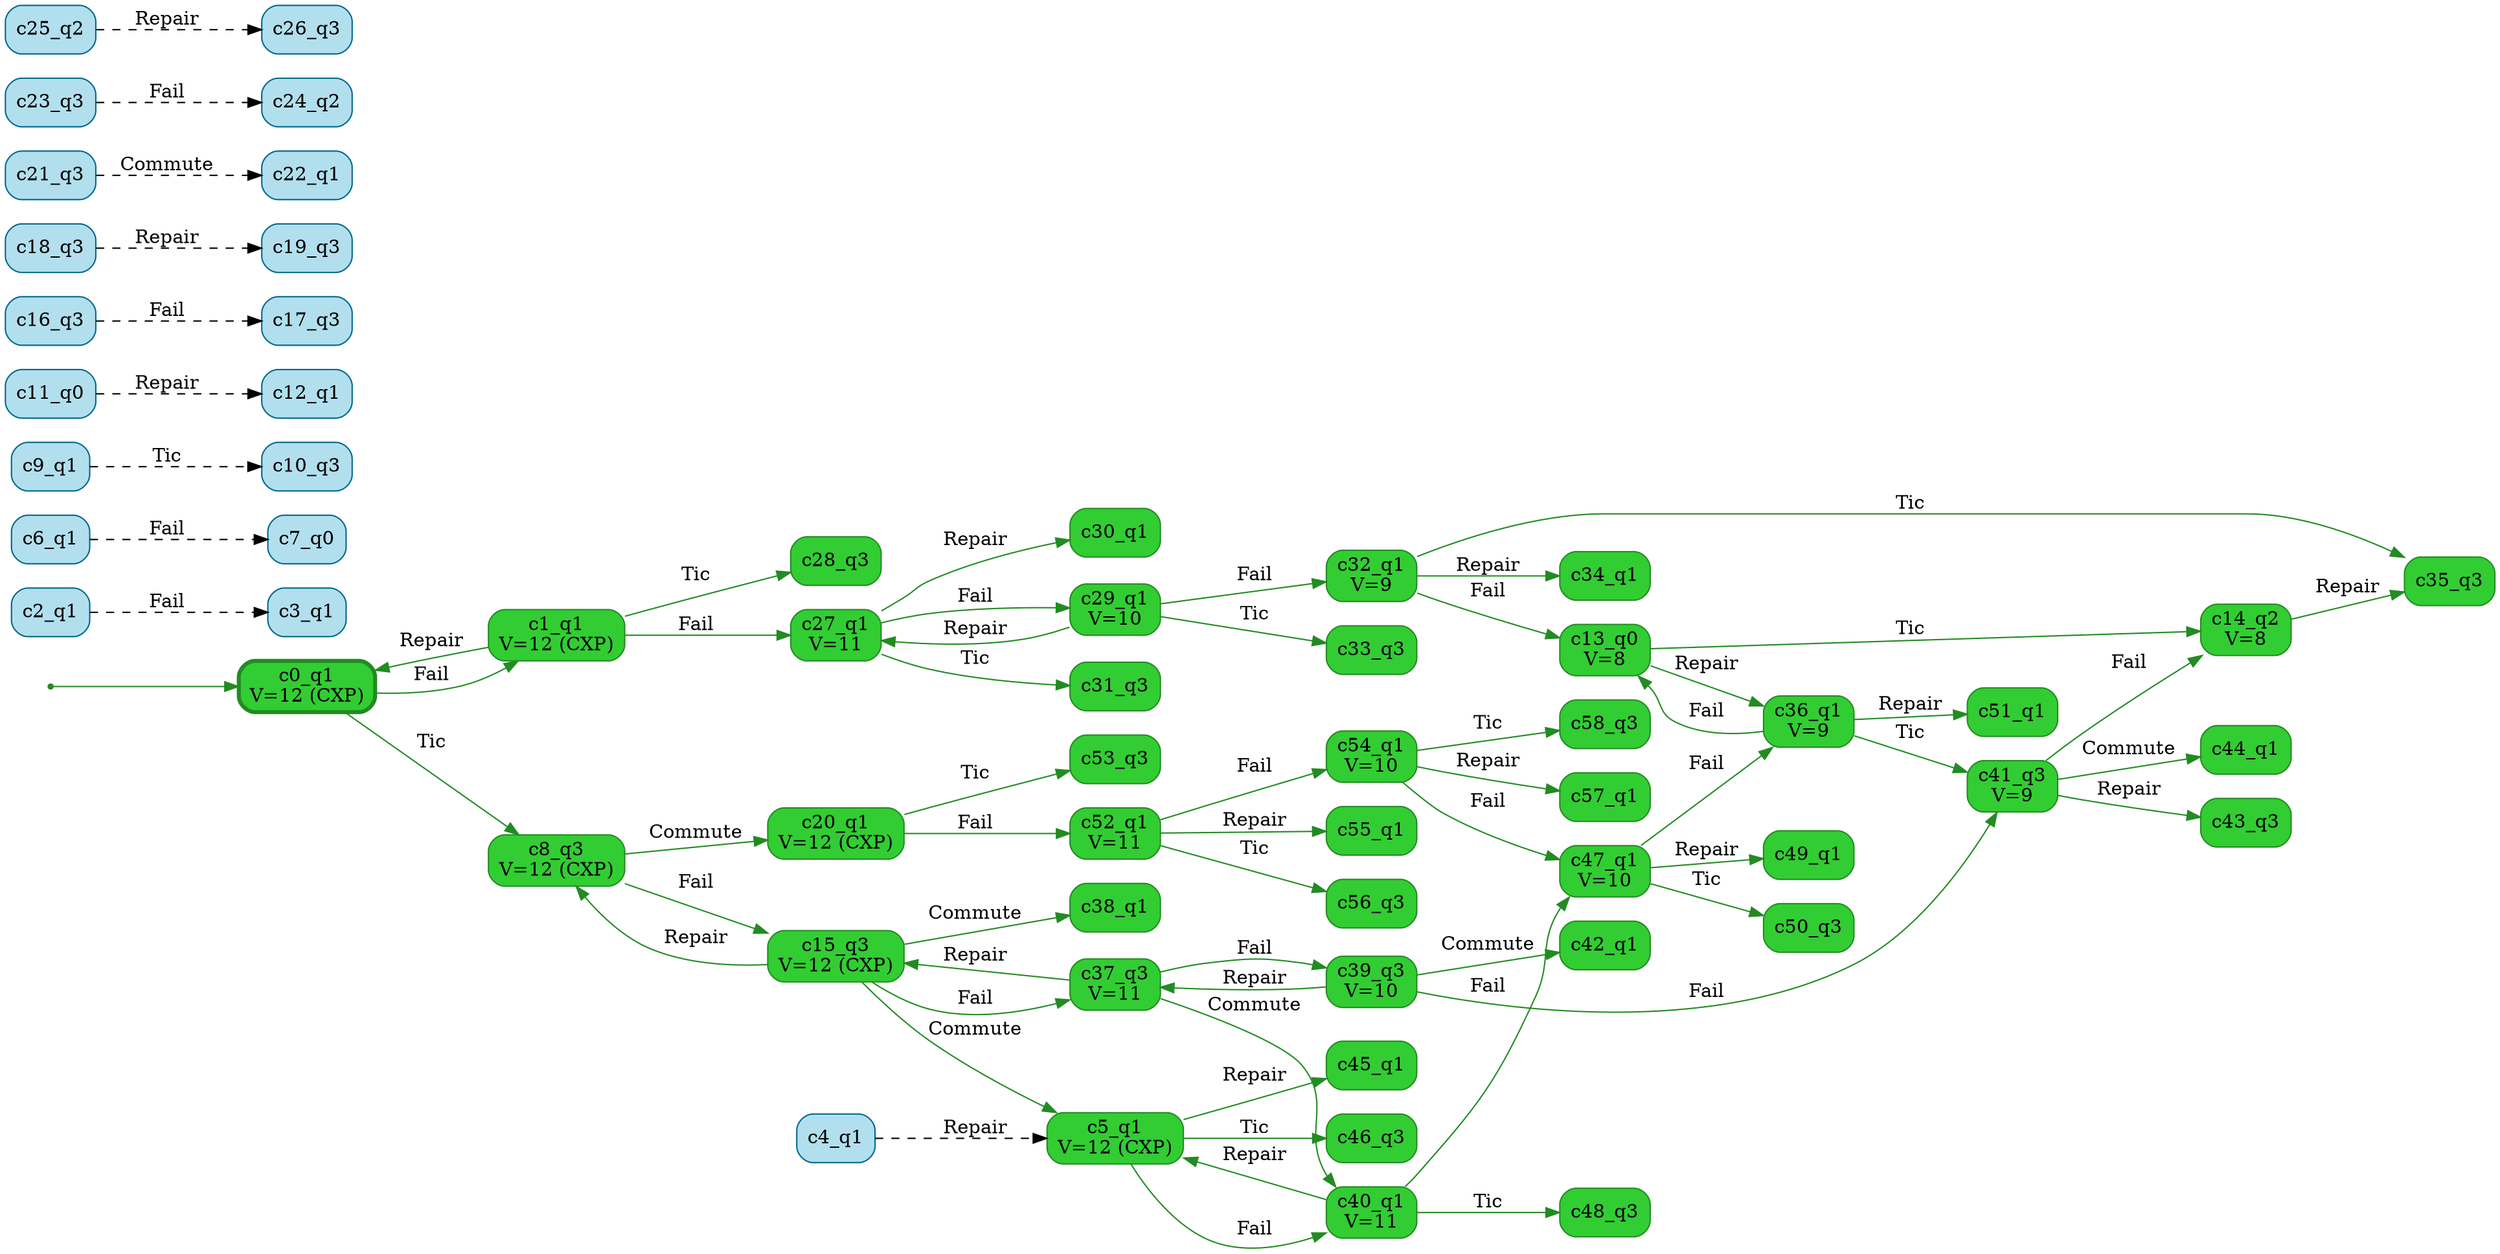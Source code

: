 digraph g {

	rankdir="LR"

	__invisible__[shape="point", color="forestgreen"]
	c0_q1[label="c0_q1\nV=12 (CXP)", shape="box", style="rounded, filled", color="forestgreen", fillcolor="limegreen", penwidth=3] // Initial
	c1_q1[label="c1_q1\nV=12 (CXP)", shape="box", style="rounded, filled", color="forestgreen", fillcolor="limegreen"]
	c27_q1[label="c27_q1\nV=11", shape="box", style="rounded, filled", color="forestgreen", fillcolor="limegreen"]
	c29_q1[label="c29_q1\nV=10", shape="box", style="rounded, filled", color="forestgreen", fillcolor="limegreen"]
	c32_q1[label="c32_q1\nV=9", shape="box", style="rounded, filled", color="forestgreen", fillcolor="limegreen"]
	c34_q1[label="c34_q1", shape="box", style="rounded, filled", color="forestgreen", fillcolor="limegreen"]
	c13_q0[label="c13_q0\nV=8", shape="box", style="rounded, filled", color="forestgreen", fillcolor="limegreen"]
	c14_q2[label="c14_q2\nV=8", shape="box", style="rounded, filled", color="forestgreen", fillcolor="limegreen"]
	c35_q3[label="c35_q3", shape="box", style="rounded, filled", color="forestgreen", fillcolor="limegreen"]
	c36_q1[label="c36_q1\nV=9", shape="box", style="rounded, filled", color="forestgreen", fillcolor="limegreen"]
	c51_q1[label="c51_q1", shape="box", style="rounded, filled", color="forestgreen", fillcolor="limegreen"]
	c41_q3[label="c41_q3\nV=9", shape="box", style="rounded, filled", color="forestgreen", fillcolor="limegreen"]
	c43_q3[label="c43_q3", shape="box", style="rounded, filled", color="forestgreen", fillcolor="limegreen"]
	c44_q1[label="c44_q1", shape="box", style="rounded, filled", color="forestgreen", fillcolor="limegreen"]
	c33_q3[label="c33_q3", shape="box", style="rounded, filled", color="forestgreen", fillcolor="limegreen"]
	c30_q1[label="c30_q1", shape="box", style="rounded, filled", color="forestgreen", fillcolor="limegreen"]
	c31_q3[label="c31_q3", shape="box", style="rounded, filled", color="forestgreen", fillcolor="limegreen"]
	c28_q3[label="c28_q3", shape="box", style="rounded, filled", color="forestgreen", fillcolor="limegreen"]
	c8_q3[label="c8_q3\nV=12 (CXP)", shape="box", style="rounded, filled", color="forestgreen", fillcolor="limegreen"]
	c15_q3[label="c15_q3\nV=12 (CXP)", shape="box", style="rounded, filled", color="forestgreen", fillcolor="limegreen"]
	c5_q1[label="c5_q1\nV=12 (CXP)", shape="box", style="rounded, filled", color="forestgreen", fillcolor="limegreen"]
	c40_q1[label="c40_q1\nV=11", shape="box", style="rounded, filled", color="forestgreen", fillcolor="limegreen"]
	c47_q1[label="c47_q1\nV=10", shape="box", style="rounded, filled", color="forestgreen", fillcolor="limegreen"]
	c49_q1[label="c49_q1", shape="box", style="rounded, filled", color="forestgreen", fillcolor="limegreen"]
	c50_q3[label="c50_q3", shape="box", style="rounded, filled", color="forestgreen", fillcolor="limegreen"]
	c48_q3[label="c48_q3", shape="box", style="rounded, filled", color="forestgreen", fillcolor="limegreen"]
	c45_q1[label="c45_q1", shape="box", style="rounded, filled", color="forestgreen", fillcolor="limegreen"]
	c46_q3[label="c46_q3", shape="box", style="rounded, filled", color="forestgreen", fillcolor="limegreen"]
	c37_q3[label="c37_q3\nV=11", shape="box", style="rounded, filled", color="forestgreen", fillcolor="limegreen"]
	c39_q3[label="c39_q3\nV=10", shape="box", style="rounded, filled", color="forestgreen", fillcolor="limegreen"]
	c42_q1[label="c42_q1", shape="box", style="rounded, filled", color="forestgreen", fillcolor="limegreen"]
	c38_q1[label="c38_q1", shape="box", style="rounded, filled", color="forestgreen", fillcolor="limegreen"]
	c20_q1[label="c20_q1\nV=12 (CXP)", shape="box", style="rounded, filled", color="forestgreen", fillcolor="limegreen"]
	c52_q1[label="c52_q1\nV=11", shape="box", style="rounded, filled", color="forestgreen", fillcolor="limegreen"]
	c54_q1[label="c54_q1\nV=10", shape="box", style="rounded, filled", color="forestgreen", fillcolor="limegreen"]
	c57_q1[label="c57_q1", shape="box", style="rounded, filled", color="forestgreen", fillcolor="limegreen"]
	c58_q3[label="c58_q3", shape="box", style="rounded, filled", color="forestgreen", fillcolor="limegreen"]
	c55_q1[label="c55_q1", shape="box", style="rounded, filled", color="forestgreen", fillcolor="limegreen"]
	c56_q3[label="c56_q3", shape="box", style="rounded, filled", color="forestgreen", fillcolor="limegreen"]
	c53_q3[label="c53_q3", shape="box", style="rounded, filled", color="forestgreen", fillcolor="limegreen"]
	c2_q1[label="c2_q1", shape="box", style="rounded, filled", color="deepskyblue4", fillcolor="lightblue2"]
	c3_q1[label="c3_q1", shape="box", style="rounded, filled", color="deepskyblue4", fillcolor="lightblue2"]
	c4_q1[label="c4_q1", shape="box", style="rounded, filled", color="deepskyblue4", fillcolor="lightblue2"]
	c6_q1[label="c6_q1", shape="box", style="rounded, filled", color="deepskyblue4", fillcolor="lightblue2"]
	c7_q0[label="c7_q0", shape="box", style="rounded, filled", color="deepskyblue4", fillcolor="lightblue2"]
	c9_q1[label="c9_q1", shape="box", style="rounded, filled", color="deepskyblue4", fillcolor="lightblue2"]
	c10_q3[label="c10_q3", shape="box", style="rounded, filled", color="deepskyblue4", fillcolor="lightblue2"]
	c11_q0[label="c11_q0", shape="box", style="rounded, filled", color="deepskyblue4", fillcolor="lightblue2"]
	c12_q1[label="c12_q1", shape="box", style="rounded, filled", color="deepskyblue4", fillcolor="lightblue2"]
	c16_q3[label="c16_q3", shape="box", style="rounded, filled", color="deepskyblue4", fillcolor="lightblue2"]
	c17_q3[label="c17_q3", shape="box", style="rounded, filled", color="deepskyblue4", fillcolor="lightblue2"]
	c18_q3[label="c18_q3", shape="box", style="rounded, filled", color="deepskyblue4", fillcolor="lightblue2"]
	c19_q3[label="c19_q3", shape="box", style="rounded, filled", color="deepskyblue4", fillcolor="lightblue2"]
	c21_q3[label="c21_q3", shape="box", style="rounded, filled", color="deepskyblue4", fillcolor="lightblue2"]
	c22_q1[label="c22_q1", shape="box", style="rounded, filled", color="deepskyblue4", fillcolor="lightblue2"]
	c23_q3[label="c23_q3", shape="box", style="rounded, filled", color="deepskyblue4", fillcolor="lightblue2"]
	c24_q2[label="c24_q2", shape="box", style="rounded, filled", color="deepskyblue4", fillcolor="lightblue2"]
	c25_q2[label="c25_q2", shape="box", style="rounded, filled", color="deepskyblue4", fillcolor="lightblue2"]
	c26_q3[label="c26_q3", shape="box", style="rounded, filled", color="deepskyblue4", fillcolor="lightblue2"]

	__invisible__ -> c0_q1[color="forestgreen"]
	c0_q1 -> c1_q1[label="Fail", color="forestgreen"]
	c1_q1 -> c0_q1[label="Repair", color="forestgreen"]
	c1_q1 -> c27_q1[label="Fail", color="forestgreen"]
	c27_q1 -> c29_q1[label="Fail", color="forestgreen"]
	c29_q1 -> c32_q1[label="Fail", color="forestgreen"]
	c32_q1 -> c34_q1[label="Repair", color="forestgreen"]
	c32_q1 -> c13_q0[label="Fail", color="forestgreen"]
	c13_q0 -> c14_q2[label="Tic", color="forestgreen"]
	c14_q2 -> c35_q3[label="Repair", color="forestgreen"]
	c13_q0 -> c36_q1[label="Repair", color="forestgreen"]
	c36_q1 -> c51_q1[label="Repair", color="forestgreen"]
	c36_q1 -> c13_q0[label="Fail", color="forestgreen"]
	c36_q1 -> c41_q3[label="Tic", color="forestgreen"]
	c41_q3 -> c43_q3[label="Repair", color="forestgreen"]
	c41_q3 -> c44_q1[label="Commute", color="forestgreen"]
	c41_q3 -> c14_q2[label="Fail", color="forestgreen"]
	c32_q1 -> c35_q3[label="Tic", color="forestgreen"]
	c29_q1 -> c27_q1[label="Repair", color="forestgreen"]
	c29_q1 -> c33_q3[label="Tic", color="forestgreen"]
	c27_q1 -> c30_q1[label="Repair", color="forestgreen"]
	c27_q1 -> c31_q3[label="Tic", color="forestgreen"]
	c1_q1 -> c28_q3[label="Tic", color="forestgreen"]
	c0_q1 -> c8_q3[label="Tic", color="forestgreen"]
	c8_q3 -> c15_q3[label="Fail", color="forestgreen"]
	c15_q3 -> c8_q3[label="Repair", color="forestgreen"]
	c15_q3 -> c5_q1[label="Commute", color="forestgreen"]
	c5_q1 -> c40_q1[label="Fail", color="forestgreen"]
	c40_q1 -> c47_q1[label="Fail", color="forestgreen"]
	c47_q1 -> c36_q1[label="Fail", color="forestgreen"]
	c47_q1 -> c49_q1[label="Repair", color="forestgreen"]
	c47_q1 -> c50_q3[label="Tic", color="forestgreen"]
	c40_q1 -> c5_q1[label="Repair", color="forestgreen"]
	c40_q1 -> c48_q3[label="Tic", color="forestgreen"]
	c5_q1 -> c45_q1[label="Repair", color="forestgreen"]
	c5_q1 -> c46_q3[label="Tic", color="forestgreen"]
	c15_q3 -> c37_q3[label="Fail", color="forestgreen"]
	c37_q3 -> c39_q3[label="Fail", color="forestgreen"]
	c39_q3 -> c41_q3[label="Fail", color="forestgreen"]
	c39_q3 -> c37_q3[label="Repair", color="forestgreen"]
	c39_q3 -> c42_q1[label="Commute", color="forestgreen"]
	c37_q3 -> c15_q3[label="Repair", color="forestgreen"]
	c37_q3 -> c40_q1[label="Commute", color="forestgreen"]
	c15_q3 -> c38_q1[label="Commute", color="forestgreen"]
	c8_q3 -> c20_q1[label="Commute", color="forestgreen"]
	c20_q1 -> c52_q1[label="Fail", color="forestgreen"]
	c52_q1 -> c54_q1[label="Fail", color="forestgreen"]
	c54_q1 -> c47_q1[label="Fail", color="forestgreen"]
	c54_q1 -> c57_q1[label="Repair", color="forestgreen"]
	c54_q1 -> c58_q3[label="Tic", color="forestgreen"]
	c52_q1 -> c55_q1[label="Repair", color="forestgreen"]
	c52_q1 -> c56_q3[label="Tic", color="forestgreen"]
	c20_q1 -> c53_q3[label="Tic", color="forestgreen"]
	c2_q1 -> c3_q1[label="Fail", color="black", style="dashed"]
	c4_q1 -> c5_q1[label="Repair", color="black", style="dashed"]
	c6_q1 -> c7_q0[label="Fail", color="black", style="dashed"]
	c9_q1 -> c10_q3[label="Tic", color="black", style="dashed"]
	c11_q0 -> c12_q1[label="Repair", color="black", style="dashed"]
	c16_q3 -> c17_q3[label="Fail", color="black", style="dashed"]
	c18_q3 -> c19_q3[label="Repair", color="black", style="dashed"]
	c21_q3 -> c22_q1[label="Commute", color="black", style="dashed"]
	c23_q3 -> c24_q2[label="Fail", color="black", style="dashed"]
	c25_q2 -> c26_q3[label="Repair", color="black", style="dashed"]

}
